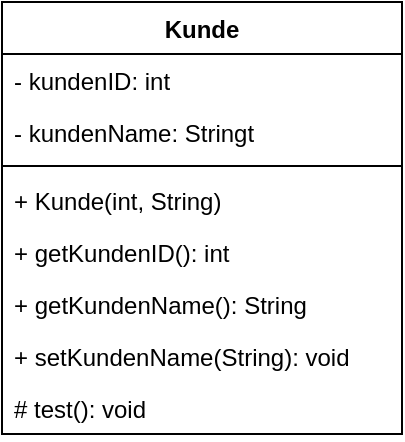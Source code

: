 <mxfile>
    <diagram id="RBeuQRT1M1_-abFJpTcC" name="KD-1">
        <mxGraphModel dx="863" dy="312" grid="1" gridSize="10" guides="1" tooltips="1" connect="1" arrows="1" fold="1" page="1" pageScale="1" pageWidth="827" pageHeight="1169" math="0" shadow="0">
            <root>
                <mxCell id="0"/>
                <mxCell id="1" parent="0"/>
                <mxCell id="22" value="Kunde" style="swimlane;fontStyle=1;align=center;verticalAlign=top;childLayout=stackLayout;horizontal=1;startSize=26;horizontalStack=0;resizeParent=1;resizeParentMax=0;resizeLast=0;collapsible=1;marginBottom=0;" vertex="1" parent="1">
                    <mxGeometry x="130" y="84" width="200" height="216" as="geometry">
                        <mxRectangle x="140" y="100" width="110" height="30" as="alternateBounds"/>
                    </mxGeometry>
                </mxCell>
                <mxCell id="23" value="- kundenID: int" style="text;strokeColor=none;fillColor=none;align=left;verticalAlign=top;spacingLeft=4;spacingRight=4;overflow=hidden;rotatable=0;points=[[0,0.5],[1,0.5]];portConstraint=eastwest;" vertex="1" parent="22">
                    <mxGeometry y="26" width="200" height="26" as="geometry"/>
                </mxCell>
                <mxCell id="26" value="- kundenName: Stringt" style="text;strokeColor=none;fillColor=none;align=left;verticalAlign=top;spacingLeft=4;spacingRight=4;overflow=hidden;rotatable=0;points=[[0,0.5],[1,0.5]];portConstraint=eastwest;" vertex="1" parent="22">
                    <mxGeometry y="52" width="200" height="26" as="geometry"/>
                </mxCell>
                <mxCell id="24" value="" style="line;strokeWidth=1;fillColor=none;align=left;verticalAlign=middle;spacingTop=-1;spacingLeft=3;spacingRight=3;rotatable=0;labelPosition=right;points=[];portConstraint=eastwest;strokeColor=inherit;" vertex="1" parent="22">
                    <mxGeometry y="78" width="200" height="8" as="geometry"/>
                </mxCell>
                <mxCell id="25" value="+ Kunde(int, String)" style="text;strokeColor=none;fillColor=none;align=left;verticalAlign=top;spacingLeft=4;spacingRight=4;overflow=hidden;rotatable=0;points=[[0,0.5],[1,0.5]];portConstraint=eastwest;" vertex="1" parent="22">
                    <mxGeometry y="86" width="200" height="26" as="geometry"/>
                </mxCell>
                <mxCell id="28" value="+ getKundenID(): int" style="text;strokeColor=none;fillColor=none;align=left;verticalAlign=top;spacingLeft=4;spacingRight=4;overflow=hidden;rotatable=0;points=[[0,0.5],[1,0.5]];portConstraint=eastwest;" vertex="1" parent="22">
                    <mxGeometry y="112" width="200" height="26" as="geometry"/>
                </mxCell>
                <mxCell id="31" value="+ getKundenName(): String" style="text;strokeColor=none;fillColor=none;align=left;verticalAlign=top;spacingLeft=4;spacingRight=4;overflow=hidden;rotatable=0;points=[[0,0.5],[1,0.5]];portConstraint=eastwest;" vertex="1" parent="22">
                    <mxGeometry y="138" width="200" height="26" as="geometry"/>
                </mxCell>
                <mxCell id="30" value="+ setKundenName(String): void&#xA;" style="text;strokeColor=none;fillColor=none;align=left;verticalAlign=top;spacingLeft=4;spacingRight=4;overflow=hidden;rotatable=0;points=[[0,0.5],[1,0.5]];portConstraint=eastwest;" vertex="1" parent="22">
                    <mxGeometry y="164" width="200" height="26" as="geometry"/>
                </mxCell>
                <mxCell id="32" value="# test(): void" style="text;strokeColor=none;fillColor=none;align=left;verticalAlign=top;spacingLeft=4;spacingRight=4;overflow=hidden;rotatable=0;points=[[0,0.5],[1,0.5]];portConstraint=eastwest;" vertex="1" parent="22">
                    <mxGeometry y="190" width="200" height="26" as="geometry"/>
                </mxCell>
            </root>
        </mxGraphModel>
    </diagram>
    <diagram name="Kopie von KD-1" id="3tjd0iFX6vptgFejQSPw">
        <mxGraphModel dx="1510" dy="546" grid="1" gridSize="10" guides="1" tooltips="1" connect="1" arrows="1" fold="1" page="1" pageScale="1" pageWidth="827" pageHeight="1169" math="0" shadow="0">
            <root>
                <mxCell id="NFHM6ad77iruFbfdPlf4-0"/>
                <mxCell id="NFHM6ad77iruFbfdPlf4-1" parent="NFHM6ad77iruFbfdPlf4-0"/>
                <mxCell id="NFHM6ad77iruFbfdPlf4-2" value="Kunde" style="swimlane;fontStyle=1;align=center;verticalAlign=top;childLayout=stackLayout;horizontal=1;startSize=26;horizontalStack=0;resizeParent=1;resizeParentMax=0;resizeLast=0;collapsible=1;marginBottom=0;" vertex="1" parent="NFHM6ad77iruFbfdPlf4-1">
                    <mxGeometry x="130" y="84" width="200" height="216" as="geometry">
                        <mxRectangle x="140" y="100" width="110" height="30" as="alternateBounds"/>
                    </mxGeometry>
                </mxCell>
                <mxCell id="NFHM6ad77iruFbfdPlf4-3" value="- kundenID: int" style="text;strokeColor=none;fillColor=none;align=left;verticalAlign=top;spacingLeft=4;spacingRight=4;overflow=hidden;rotatable=0;points=[[0,0.5],[1,0.5]];portConstraint=eastwest;" vertex="1" parent="NFHM6ad77iruFbfdPlf4-2">
                    <mxGeometry y="26" width="200" height="26" as="geometry"/>
                </mxCell>
                <mxCell id="NFHM6ad77iruFbfdPlf4-4" value="- kundenName: Stringt" style="text;strokeColor=none;fillColor=none;align=left;verticalAlign=top;spacingLeft=4;spacingRight=4;overflow=hidden;rotatable=0;points=[[0,0.5],[1,0.5]];portConstraint=eastwest;" vertex="1" parent="NFHM6ad77iruFbfdPlf4-2">
                    <mxGeometry y="52" width="200" height="26" as="geometry"/>
                </mxCell>
                <mxCell id="NFHM6ad77iruFbfdPlf4-5" value="" style="line;strokeWidth=1;fillColor=none;align=left;verticalAlign=middle;spacingTop=-1;spacingLeft=3;spacingRight=3;rotatable=0;labelPosition=right;points=[];portConstraint=eastwest;strokeColor=inherit;" vertex="1" parent="NFHM6ad77iruFbfdPlf4-2">
                    <mxGeometry y="78" width="200" height="8" as="geometry"/>
                </mxCell>
                <mxCell id="NFHM6ad77iruFbfdPlf4-6" value="+ Kunde(int, String)" style="text;strokeColor=none;fillColor=none;align=left;verticalAlign=top;spacingLeft=4;spacingRight=4;overflow=hidden;rotatable=0;points=[[0,0.5],[1,0.5]];portConstraint=eastwest;" vertex="1" parent="NFHM6ad77iruFbfdPlf4-2">
                    <mxGeometry y="86" width="200" height="26" as="geometry"/>
                </mxCell>
                <mxCell id="NFHM6ad77iruFbfdPlf4-7" value="+ getKundenID(): int" style="text;strokeColor=none;fillColor=none;align=left;verticalAlign=top;spacingLeft=4;spacingRight=4;overflow=hidden;rotatable=0;points=[[0,0.5],[1,0.5]];portConstraint=eastwest;" vertex="1" parent="NFHM6ad77iruFbfdPlf4-2">
                    <mxGeometry y="112" width="200" height="26" as="geometry"/>
                </mxCell>
                <mxCell id="NFHM6ad77iruFbfdPlf4-8" value="+ getKundenName(): String" style="text;strokeColor=none;fillColor=none;align=left;verticalAlign=top;spacingLeft=4;spacingRight=4;overflow=hidden;rotatable=0;points=[[0,0.5],[1,0.5]];portConstraint=eastwest;" vertex="1" parent="NFHM6ad77iruFbfdPlf4-2">
                    <mxGeometry y="138" width="200" height="26" as="geometry"/>
                </mxCell>
                <mxCell id="NFHM6ad77iruFbfdPlf4-9" value="+ setKundenName(String): void&#xA;" style="text;strokeColor=none;fillColor=none;align=left;verticalAlign=top;spacingLeft=4;spacingRight=4;overflow=hidden;rotatable=0;points=[[0,0.5],[1,0.5]];portConstraint=eastwest;" vertex="1" parent="NFHM6ad77iruFbfdPlf4-2">
                    <mxGeometry y="164" width="200" height="26" as="geometry"/>
                </mxCell>
                <mxCell id="NFHM6ad77iruFbfdPlf4-10" value="- test(): void" style="text;strokeColor=none;fillColor=none;align=left;verticalAlign=top;spacingLeft=4;spacingRight=4;overflow=hidden;rotatable=0;points=[[0,0.5],[1,0.5]];portConstraint=eastwest;" vertex="1" parent="NFHM6ad77iruFbfdPlf4-2">
                    <mxGeometry y="190" width="200" height="26" as="geometry"/>
                </mxCell>
            </root>
        </mxGraphModel>
    </diagram>
</mxfile>